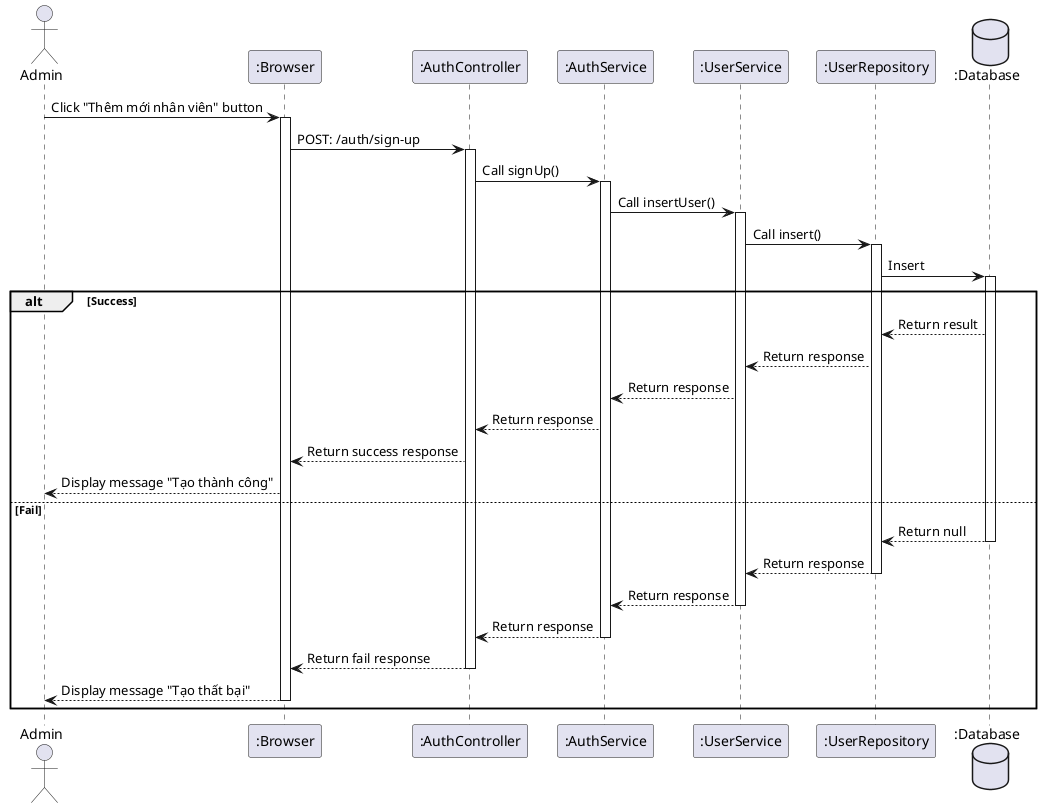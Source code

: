 @startuml
actor Admin as user

participant ":Browser" as a
participant ":AuthController" as b
participant ":AuthService" as c
participant ":UserService" as d
participant ":UserRepository" as e
database ":Database" as f

user -> a++: Click "Thêm mới nhân viên" button
a -> b++: POST: /auth/sign-up
b -> c++: Call signUp()
c -> d++: Call insertUser()
d -> e++: Call insert()
e -> f++: Insert

alt Success
    f --> e: Return result
    e --> d: Return response
    d --> c: Return response
    c --> b: Return response
    b --> a: Return success response
    a --> user: Display message "Tạo thành công"
else Fail
    f --> e--: Return null
    e --> d--: Return response
    d --> c--: Return response
    c --> b--: Return response
    b --> a--: Return fail response
    a --> user--: Display message "Tạo thất bại"
end
@enduml